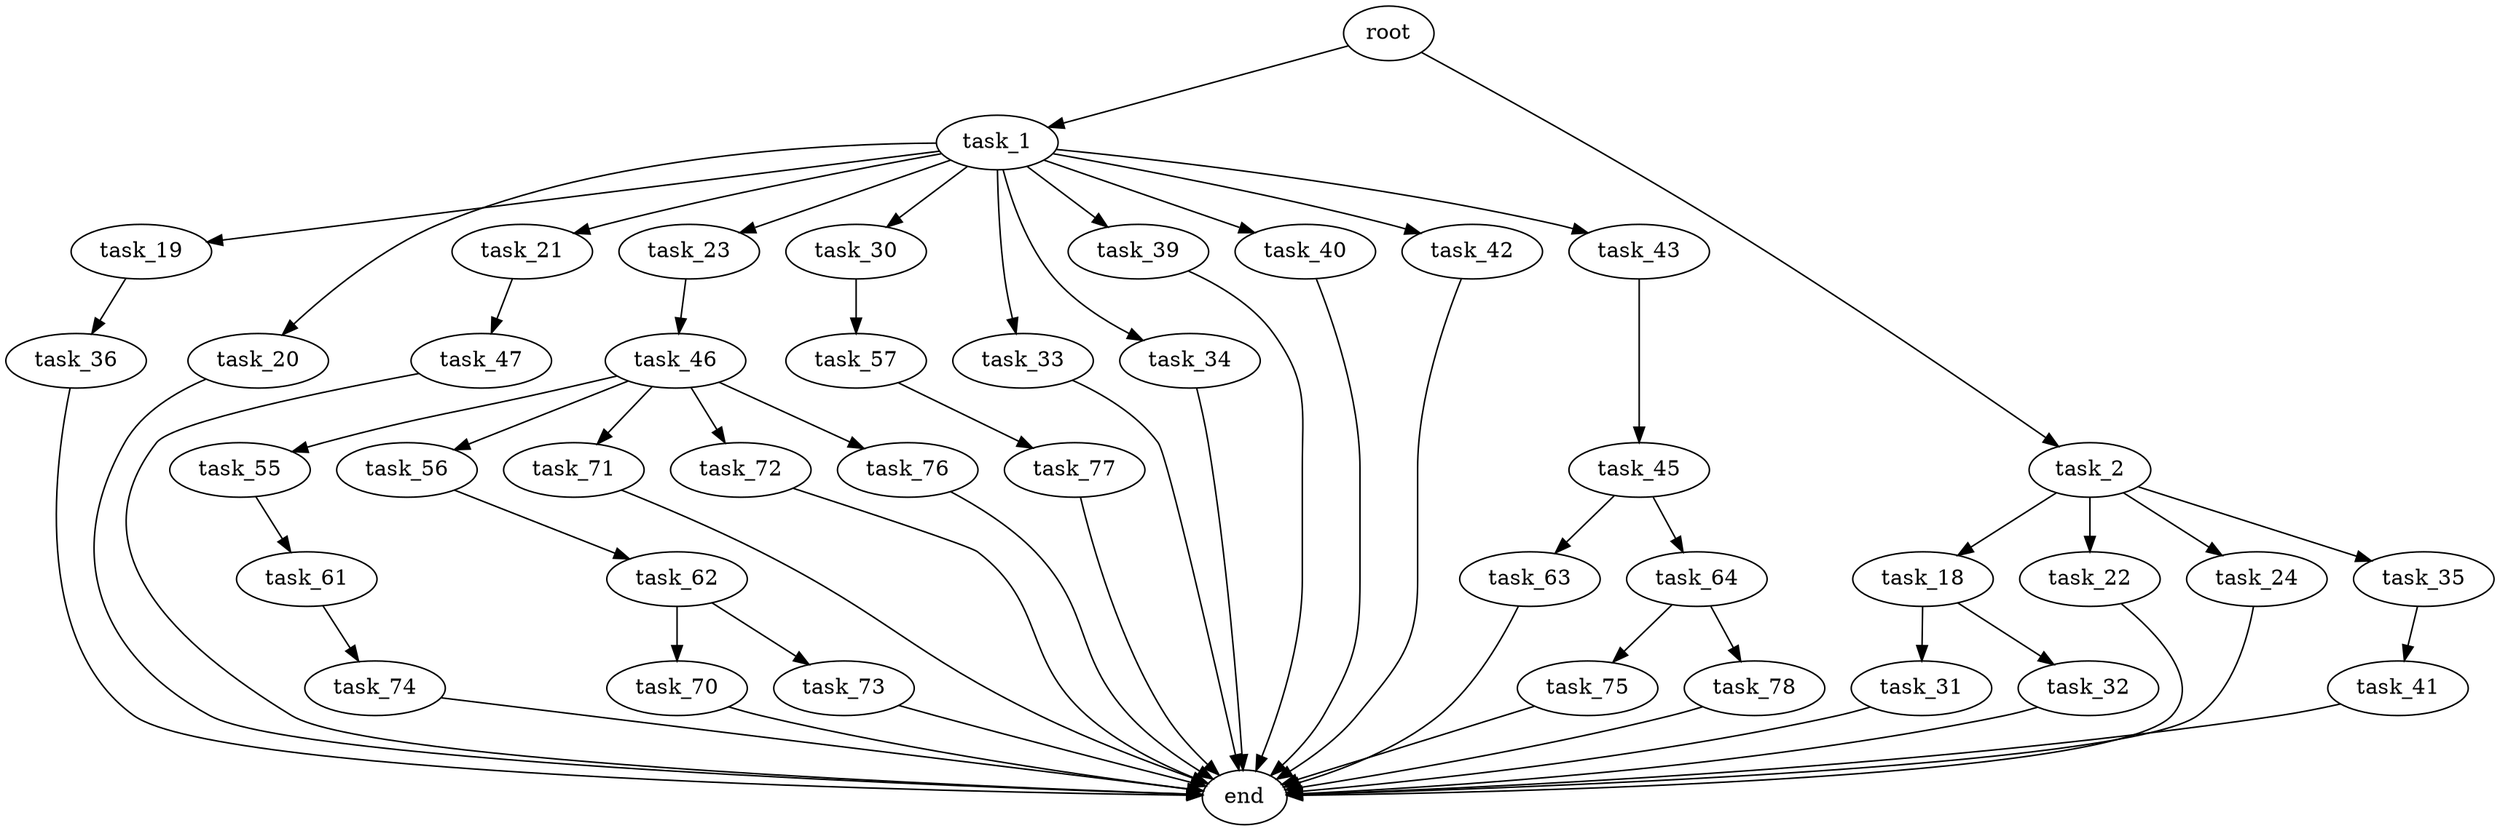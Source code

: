 digraph G {
  root [size="0.000000"];
  task_1 [size="2702687594.000000"];
  task_2 [size="68719476736.000000"];
  task_19 [size="41750515475.000000"];
  task_20 [size="22372268160.000000"];
  task_21 [size="231928233984.000000"];
  task_23 [size="234149405457.000000"];
  task_30 [size="103671653760.000000"];
  task_33 [size="477873134680.000000"];
  task_34 [size="134217728000.000000"];
  task_39 [size="134217728000.000000"];
  task_40 [size="3371211355.000000"];
  task_42 [size="18690877580.000000"];
  task_43 [size="3712322926.000000"];
  task_18 [size="2447028392.000000"];
  task_22 [size="10609240031.000000"];
  task_24 [size="12607567947.000000"];
  task_35 [size="231928233984.000000"];
  task_31 [size="7296549965.000000"];
  task_32 [size="35879556796.000000"];
  task_36 [size="3904284083.000000"];
  end [size="0.000000"];
  task_47 [size="1073741824000.000000"];
  task_46 [size="30505384261.000000"];
  task_57 [size="1645602048.000000"];
  task_41 [size="3299256845.000000"];
  task_45 [size="193394402316.000000"];
  task_63 [size="8589934592.000000"];
  task_64 [size="3654437988.000000"];
  task_55 [size="5636621436.000000"];
  task_56 [size="368293445632.000000"];
  task_71 [size="68719476736.000000"];
  task_72 [size="14503678278.000000"];
  task_76 [size="24236628878.000000"];
  task_61 [size="426147704585.000000"];
  task_62 [size="134217728000.000000"];
  task_77 [size="8199860442.000000"];
  task_74 [size="8589934592.000000"];
  task_70 [size="193169310745.000000"];
  task_73 [size="658060031096.000000"];
  task_75 [size="1359445107.000000"];
  task_78 [size="8589934592.000000"];

  root -> task_1 [size="1.000000"];
  root -> task_2 [size="1.000000"];
  task_1 -> task_19 [size="75497472.000000"];
  task_1 -> task_20 [size="75497472.000000"];
  task_1 -> task_21 [size="75497472.000000"];
  task_1 -> task_23 [size="75497472.000000"];
  task_1 -> task_30 [size="75497472.000000"];
  task_1 -> task_33 [size="75497472.000000"];
  task_1 -> task_34 [size="75497472.000000"];
  task_1 -> task_39 [size="75497472.000000"];
  task_1 -> task_40 [size="75497472.000000"];
  task_1 -> task_42 [size="75497472.000000"];
  task_1 -> task_43 [size="75497472.000000"];
  task_2 -> task_18 [size="134217728.000000"];
  task_2 -> task_22 [size="134217728.000000"];
  task_2 -> task_24 [size="134217728.000000"];
  task_2 -> task_35 [size="134217728.000000"];
  task_19 -> task_36 [size="209715200.000000"];
  task_20 -> end [size="1.000000"];
  task_21 -> task_47 [size="301989888.000000"];
  task_23 -> task_46 [size="411041792.000000"];
  task_30 -> task_57 [size="134217728.000000"];
  task_33 -> end [size="1.000000"];
  task_34 -> end [size="1.000000"];
  task_39 -> end [size="1.000000"];
  task_40 -> end [size="1.000000"];
  task_42 -> end [size="1.000000"];
  task_43 -> task_45 [size="134217728.000000"];
  task_18 -> task_31 [size="209715200.000000"];
  task_18 -> task_32 [size="209715200.000000"];
  task_22 -> end [size="1.000000"];
  task_24 -> end [size="1.000000"];
  task_35 -> task_41 [size="301989888.000000"];
  task_31 -> end [size="1.000000"];
  task_32 -> end [size="1.000000"];
  task_36 -> end [size="1.000000"];
  task_47 -> end [size="1.000000"];
  task_46 -> task_55 [size="33554432.000000"];
  task_46 -> task_56 [size="33554432.000000"];
  task_46 -> task_71 [size="33554432.000000"];
  task_46 -> task_72 [size="33554432.000000"];
  task_46 -> task_76 [size="33554432.000000"];
  task_57 -> task_77 [size="33554432.000000"];
  task_41 -> end [size="1.000000"];
  task_45 -> task_63 [size="134217728.000000"];
  task_45 -> task_64 [size="134217728.000000"];
  task_63 -> end [size="1.000000"];
  task_64 -> task_75 [size="209715200.000000"];
  task_64 -> task_78 [size="209715200.000000"];
  task_55 -> task_61 [size="134217728.000000"];
  task_56 -> task_62 [size="411041792.000000"];
  task_71 -> end [size="1.000000"];
  task_72 -> end [size="1.000000"];
  task_76 -> end [size="1.000000"];
  task_61 -> task_74 [size="679477248.000000"];
  task_62 -> task_70 [size="209715200.000000"];
  task_62 -> task_73 [size="209715200.000000"];
  task_77 -> end [size="1.000000"];
  task_74 -> end [size="1.000000"];
  task_70 -> end [size="1.000000"];
  task_73 -> end [size="1.000000"];
  task_75 -> end [size="1.000000"];
  task_78 -> end [size="1.000000"];
}
